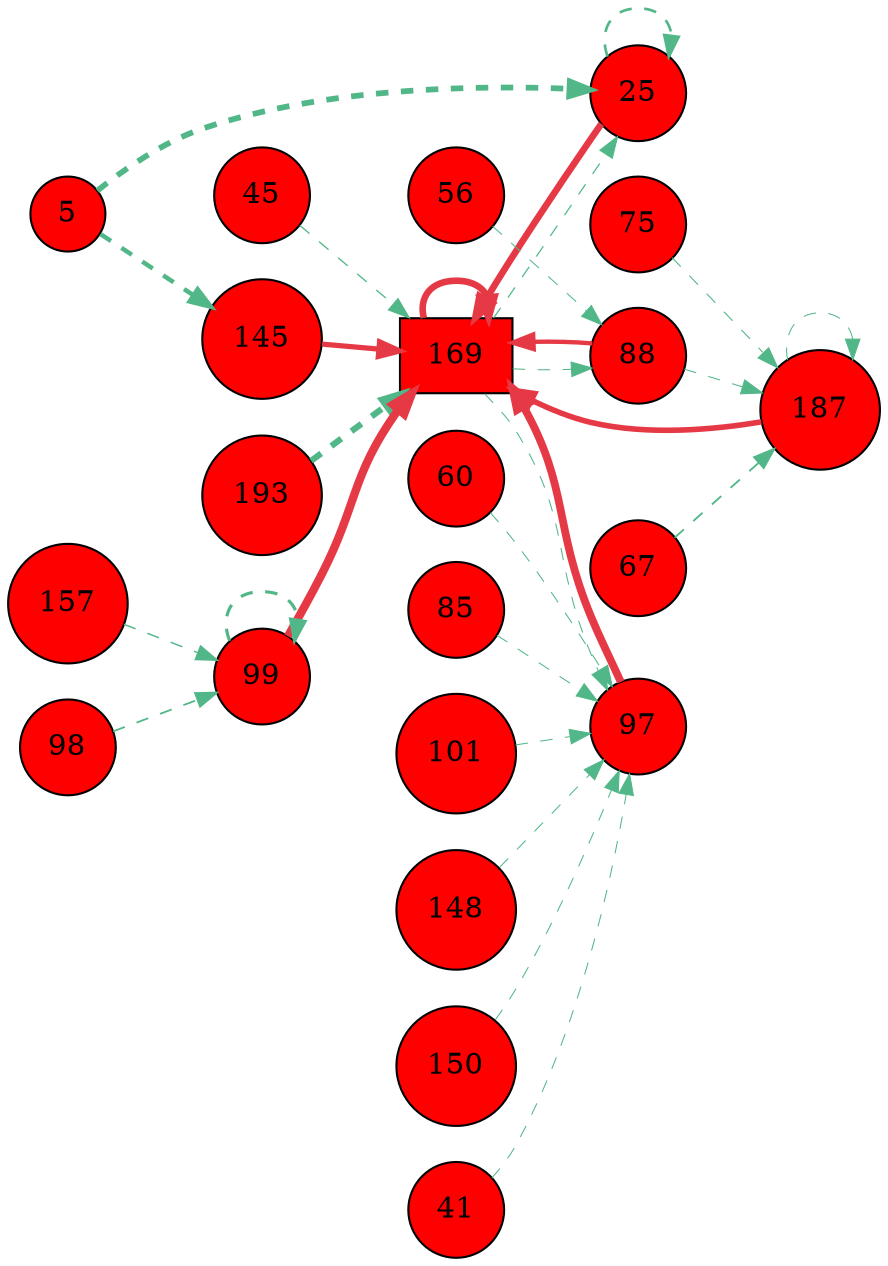 digraph G{
rankdir=LR;
5 [style=filled, shape=circle, fillcolor="#fe0000", label="5"];
145 [style=filled, shape=circle, fillcolor="#fe0000", label="145"];
148 [style=filled, shape=circle, fillcolor="#fe0000", label="148"];
150 [style=filled, shape=circle, fillcolor="#fe0000", label="150"];
25 [style=filled, shape=circle, fillcolor="#fe0000", label="25"];
157 [style=filled, shape=circle, fillcolor="#fe0000", label="157"];
169 [style=filled, shape=box, fillcolor="#fe0000", label="169"];
41 [style=filled, shape=circle, fillcolor="#fe0000", label="41"];
45 [style=filled, shape=circle, fillcolor="#fe0000", label="45"];
56 [style=filled, shape=circle, fillcolor="#fe0000", label="56"];
187 [style=filled, shape=circle, fillcolor="#fe0000", label="187"];
60 [style=filled, shape=circle, fillcolor="#fe0000", label="60"];
193 [style=filled, shape=circle, fillcolor="#fe0000", label="193"];
67 [style=filled, shape=circle, fillcolor="#fe0000", label="67"];
75 [style=filled, shape=circle, fillcolor="#fe0000", label="75"];
85 [style=filled, shape=circle, fillcolor="#fe0000", label="85"];
88 [style=filled, shape=circle, fillcolor="#fe0000", label="88"];
97 [style=filled, shape=circle, fillcolor="#fe0000", label="97"];
98 [style=filled, shape=circle, fillcolor="#fe0000", label="98"];
99 [style=filled, shape=circle, fillcolor="#fe0000", label="99"];
101 [style=filled, shape=circle, fillcolor="#fe0000", label="101"];
99 -> 169 [color="#e63946",penwidth=4.00];
97 -> 169 [color="#e63946",penwidth=3.75];
25 -> 169 [color="#e63946",penwidth=3.20];
169 -> 169 [color="#e63946",penwidth=3.17];
187 -> 169 [color="#e63946",penwidth=2.68];
145 -> 169 [color="#e63946",penwidth=2.52];
88 -> 169 [color="#e63946",penwidth=2.10];
101 -> 97 [color="#52b788",style=dashed,penwidth=0.50];
41 -> 97 [color="#52b788",style=dashed,penwidth=0.50];
60 -> 97 [color="#52b788",style=dashed,penwidth=0.50];
150 -> 97 [color="#52b788",style=dashed,penwidth=0.50];
148 -> 97 [color="#52b788",style=dashed,penwidth=0.50];
169 -> 97 [color="#52b788",style=dashed,penwidth=0.50];
85 -> 97 [color="#52b788",style=dashed,penwidth=0.50];
99 -> 99 [color="#52b788",style=dashed,penwidth=1.52];
98 -> 99 [color="#52b788",style=dashed,penwidth=0.86];
157 -> 99 [color="#52b788",style=dashed,penwidth=0.70];
193 -> 169 [color="#52b788",style=dashed,penwidth=3.00];
45 -> 169 [color="#52b788",style=dashed,penwidth=0.64];
5 -> 145 [color="#52b788",style=dashed,penwidth=2.17];
169 -> 88 [color="#52b788",style=dashed,penwidth=0.50];
56 -> 88 [color="#52b788",style=dashed,penwidth=0.50];
5 -> 25 [color="#52b788",style=dashed,penwidth=2.77];
25 -> 25 [color="#52b788",style=dashed,penwidth=1.28];
169 -> 25 [color="#52b788",style=dashed,penwidth=0.60];
67 -> 187 [color="#52b788",style=dashed,penwidth=0.89];
75 -> 187 [color="#52b788",style=dashed,penwidth=0.53];
88 -> 187 [color="#52b788",style=dashed,penwidth=0.50];
187 -> 187 [color="#52b788",style=dashed,penwidth=0.50];
}